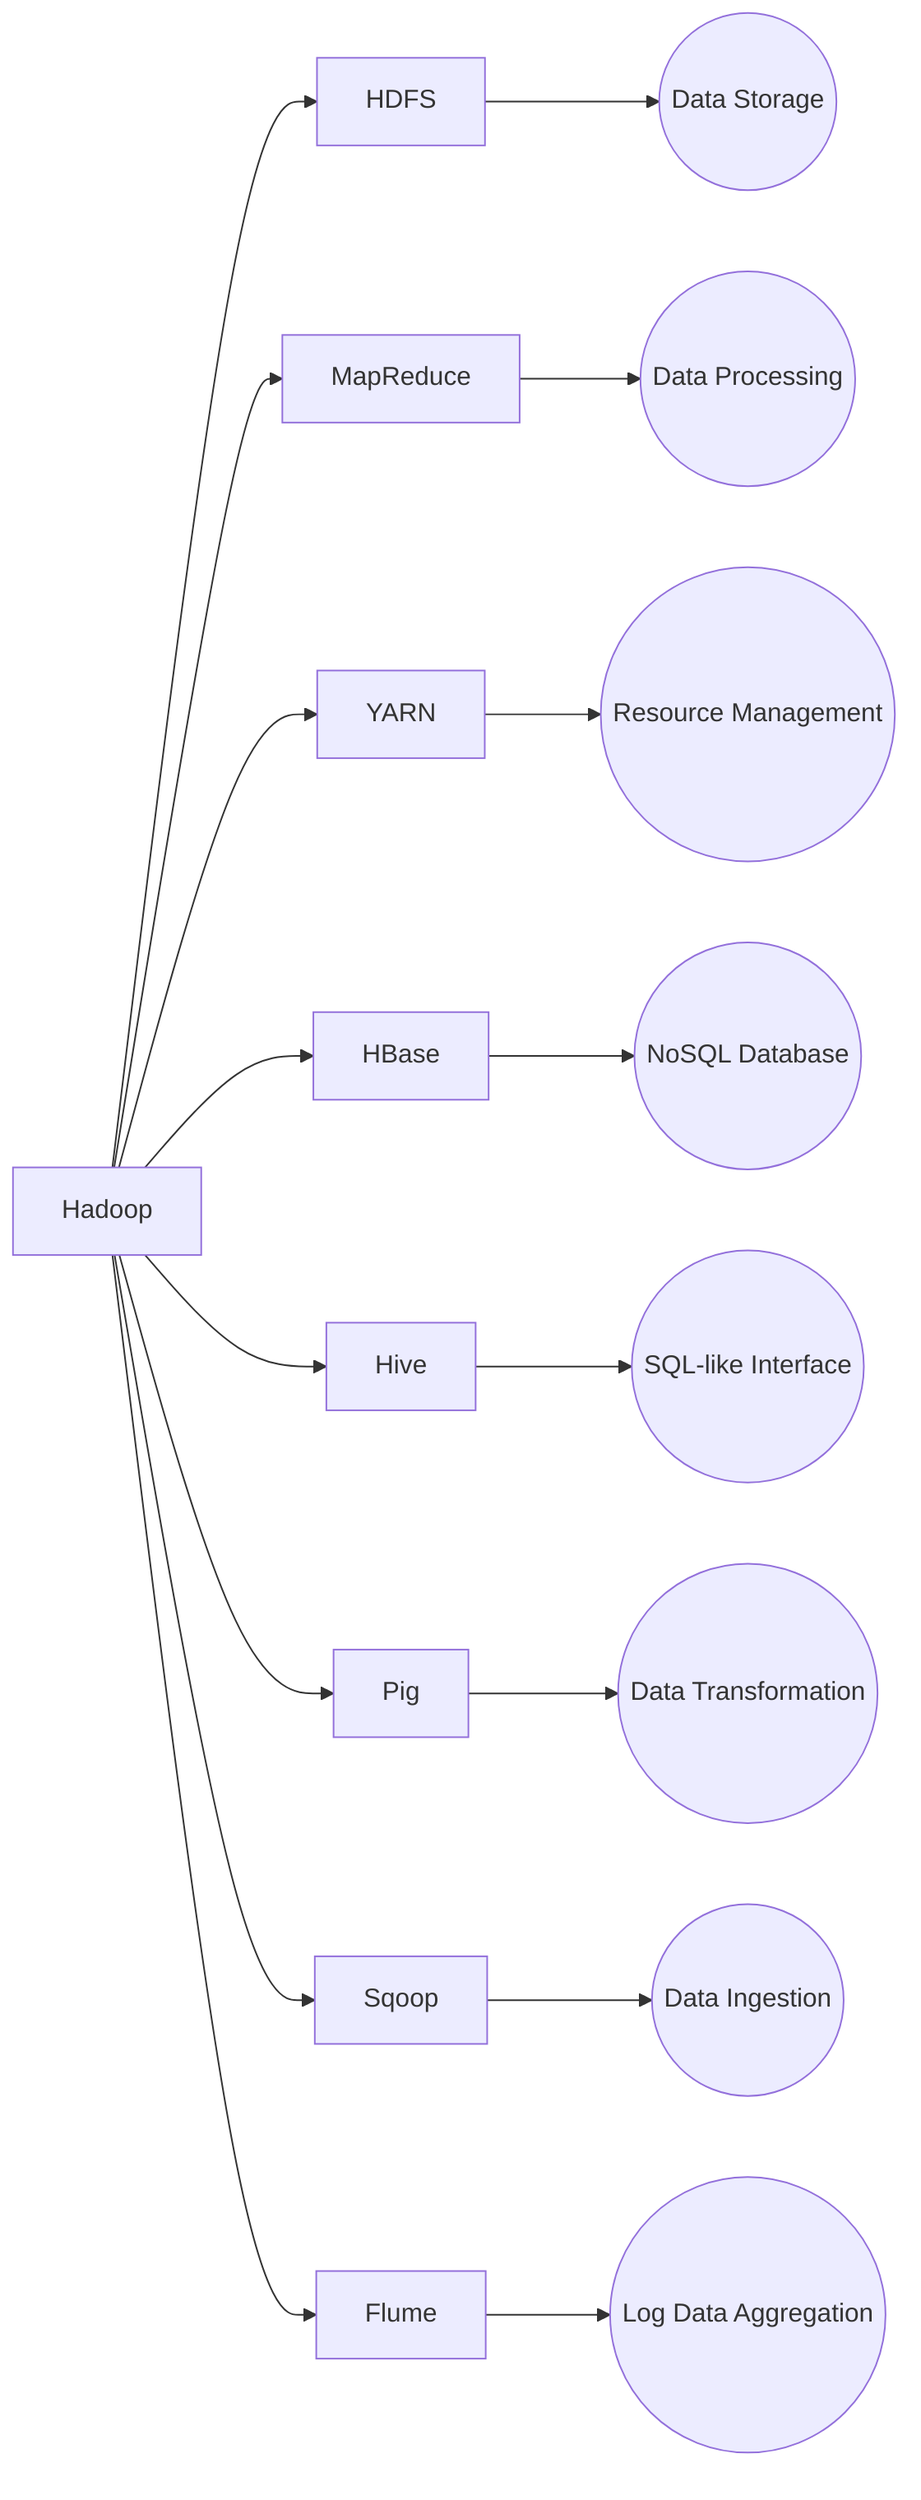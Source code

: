 graph LR
    A[Hadoop] --> B[HDFS]
    A --> C[MapReduce]
    A --> D[YARN]
    A --> E[HBase]
    A --> F[Hive]
    A --> G[Pig]
    A --> H[Sqoop]
    A --> I[Flume]
    
    B --> J((Data Storage))
    C --> K((Data Processing))
    D --> L((Resource Management))
    E --> M((NoSQL Database))
    F --> N((SQL-like Interface))
    G --> O((Data Transformation))
    H --> P((Data Ingestion))
    I --> Q((Log Data Aggregation))